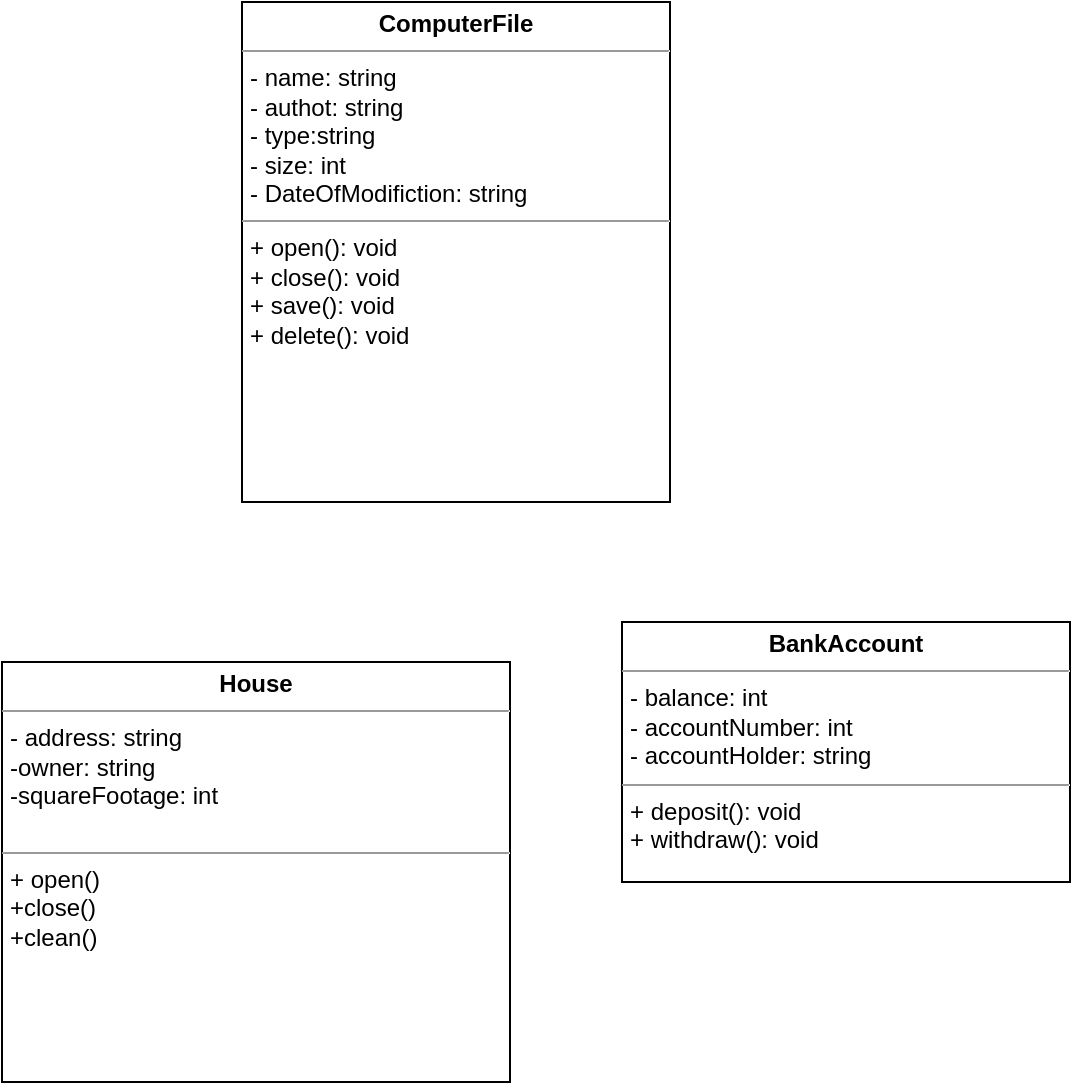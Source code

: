 <mxfile version="22.1.3" type="github">
  <diagram name="Strona-1" id="X8gS9i8DseMPcE_asQpn">
    <mxGraphModel dx="1225" dy="658" grid="1" gridSize="10" guides="1" tooltips="1" connect="1" arrows="1" fold="1" page="1" pageScale="1" pageWidth="827" pageHeight="1169" math="0" shadow="0">
      <root>
        <mxCell id="0" />
        <mxCell id="1" parent="0" />
        <mxCell id="qzBF2t4LizuD2A8z5TdY-6" value="&lt;p style=&quot;margin:0px;margin-top:4px;text-align:center;&quot;&gt;&lt;b&gt;ComputerFile&lt;/b&gt;&lt;/p&gt;&lt;hr size=&quot;1&quot;&gt;&lt;p style=&quot;margin:0px;margin-left:4px;&quot;&gt;- name: string&lt;/p&gt;&lt;p style=&quot;margin:0px;margin-left:4px;&quot;&gt;- authot: string&lt;/p&gt;&lt;p style=&quot;margin:0px;margin-left:4px;&quot;&gt;- type:string&lt;/p&gt;&lt;p style=&quot;margin:0px;margin-left:4px;&quot;&gt;- size: int&lt;/p&gt;&lt;p style=&quot;margin:0px;margin-left:4px;&quot;&gt;- DateOfModifiction: string&lt;/p&gt;&lt;hr size=&quot;1&quot;&gt;&lt;p style=&quot;margin:0px;margin-left:4px;&quot;&gt;+ open(): void&lt;/p&gt;&lt;p style=&quot;margin:0px;margin-left:4px;&quot;&gt;+ close(): void&lt;/p&gt;&lt;p style=&quot;margin:0px;margin-left:4px;&quot;&gt;+ save(): void&lt;/p&gt;&lt;p style=&quot;margin:0px;margin-left:4px;&quot;&gt;+ delete(): void&lt;/p&gt;&lt;p style=&quot;margin:0px;margin-left:4px;&quot;&gt;&lt;br&gt;&lt;/p&gt;" style="verticalAlign=top;align=left;overflow=fill;fontSize=12;fontFamily=Helvetica;html=1;whiteSpace=wrap;" vertex="1" parent="1">
          <mxGeometry x="280" y="120" width="214" height="250" as="geometry" />
        </mxCell>
        <mxCell id="qzBF2t4LizuD2A8z5TdY-8" value="&lt;p style=&quot;margin:0px;margin-top:4px;text-align:center;&quot;&gt;&lt;b&gt;House&lt;/b&gt;&lt;/p&gt;&lt;hr size=&quot;1&quot;&gt;&lt;p style=&quot;border-color: var(--border-color); margin: 0px 0px 0px 4px;&quot;&gt;- address: string&lt;/p&gt;&lt;p style=&quot;border-color: var(--border-color); margin: 0px 0px 0px 4px;&quot;&gt;-owner: string&lt;/p&gt;&lt;p style=&quot;border-color: var(--border-color); margin: 0px 0px 0px 4px;&quot;&gt;-squareFootage: int&lt;/p&gt;&lt;p style=&quot;border-color: var(--border-color); margin: 0px 0px 0px 4px;&quot;&gt;&lt;br&gt;&lt;/p&gt;&lt;hr size=&quot;1&quot;&gt;&lt;p style=&quot;margin:0px;margin-left:4px;&quot;&gt;+ open()&lt;/p&gt;&lt;p style=&quot;margin:0px;margin-left:4px;&quot;&gt;+close()&lt;/p&gt;&lt;p style=&quot;margin:0px;margin-left:4px;&quot;&gt;+clean()&lt;/p&gt;&lt;p style=&quot;margin:0px;margin-left:4px;&quot;&gt;&lt;br&gt;&lt;/p&gt;" style="verticalAlign=top;align=left;overflow=fill;fontSize=12;fontFamily=Helvetica;html=1;whiteSpace=wrap;" vertex="1" parent="1">
          <mxGeometry x="160" y="450" width="254" height="210" as="geometry" />
        </mxCell>
        <mxCell id="qzBF2t4LizuD2A8z5TdY-9" value="&lt;p style=&quot;margin:0px;margin-top:4px;text-align:center;&quot;&gt;&lt;b&gt;BankAccount&lt;/b&gt;&lt;/p&gt;&lt;hr size=&quot;1&quot;&gt;&lt;p style=&quot;margin:0px;margin-left:4px;&quot;&gt;- balance: int&lt;/p&gt;&lt;p style=&quot;margin:0px;margin-left:4px;&quot;&gt;- accountNumber: int&amp;nbsp;&lt;/p&gt;&lt;p style=&quot;margin:0px;margin-left:4px;&quot;&gt;- accountHolder: string&lt;/p&gt;&lt;hr size=&quot;1&quot;&gt;&lt;p style=&quot;margin:0px;margin-left:4px;&quot;&gt;+ deposit(): void&lt;/p&gt;&lt;p style=&quot;margin:0px;margin-left:4px;&quot;&gt;+ withdraw(): void&lt;/p&gt;&lt;p style=&quot;margin:0px;margin-left:4px;&quot;&gt;&lt;br&gt;&lt;/p&gt;&lt;p style=&quot;margin:0px;margin-left:4px;&quot;&gt;&lt;br&gt;&lt;/p&gt;" style="verticalAlign=top;align=left;overflow=fill;fontSize=12;fontFamily=Helvetica;html=1;whiteSpace=wrap;" vertex="1" parent="1">
          <mxGeometry x="470" y="430" width="224" height="130" as="geometry" />
        </mxCell>
      </root>
    </mxGraphModel>
  </diagram>
</mxfile>
